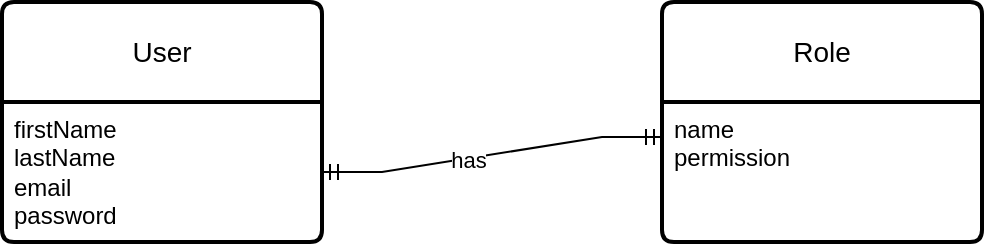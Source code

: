 <mxfile version="24.4.4" type="github" pages="2">
  <diagram name="Page-1" id="_mMFNXKdZ_uoHCR8t7O9">
    <mxGraphModel dx="2182" dy="864" grid="1" gridSize="10" guides="1" tooltips="1" connect="1" arrows="1" fold="1" page="0" pageScale="1" pageWidth="827" pageHeight="1169" math="0" shadow="0">
      <root>
        <mxCell id="0" />
        <mxCell id="1" parent="0" />
        <mxCell id="jU_tTW6st1xBdKcAPlmk-5" value="User" style="swimlane;childLayout=stackLayout;horizontal=1;startSize=50;horizontalStack=0;rounded=1;fontSize=14;fontStyle=0;strokeWidth=2;resizeParent=0;resizeLast=1;shadow=0;dashed=0;align=center;arcSize=4;whiteSpace=wrap;html=1;gradientColor=none;swimlaneFillColor=none;" vertex="1" parent="1">
          <mxGeometry x="-940" y="-80" width="160" height="120" as="geometry" />
        </mxCell>
        <mxCell id="jU_tTW6st1xBdKcAPlmk-6" value="firstName&lt;div&gt;lastName&lt;/div&gt;&lt;div&gt;email&lt;/div&gt;&lt;div&gt;password&lt;/div&gt;" style="align=left;strokeColor=none;fillColor=none;spacingLeft=4;fontSize=12;verticalAlign=top;resizable=0;rotatable=0;part=1;html=1;" vertex="1" parent="jU_tTW6st1xBdKcAPlmk-5">
          <mxGeometry y="50" width="160" height="70" as="geometry" />
        </mxCell>
        <mxCell id="jU_tTW6st1xBdKcAPlmk-7" value="Role" style="swimlane;childLayout=stackLayout;horizontal=1;startSize=50;horizontalStack=0;rounded=1;fontSize=14;fontStyle=0;strokeWidth=2;resizeParent=0;resizeLast=1;shadow=0;dashed=0;align=center;arcSize=4;whiteSpace=wrap;html=1;gradientColor=none;swimlaneFillColor=none;" vertex="1" parent="1">
          <mxGeometry x="-610" y="-80" width="160" height="120" as="geometry" />
        </mxCell>
        <mxCell id="jU_tTW6st1xBdKcAPlmk-8" value="name&lt;div&gt;permission&lt;/div&gt;&lt;div&gt;&lt;br&gt;&lt;/div&gt;" style="align=left;strokeColor=none;fillColor=none;spacingLeft=4;fontSize=12;verticalAlign=top;resizable=0;rotatable=0;part=1;html=1;" vertex="1" parent="jU_tTW6st1xBdKcAPlmk-7">
          <mxGeometry y="50" width="160" height="70" as="geometry" />
        </mxCell>
        <mxCell id="jU_tTW6st1xBdKcAPlmk-9" value="" style="edgeStyle=entityRelationEdgeStyle;fontSize=12;html=1;endArrow=ERmandOne;startArrow=ERmandOne;rounded=0;entryX=0;entryY=0.25;entryDx=0;entryDy=0;exitX=1;exitY=0.5;exitDx=0;exitDy=0;" edge="1" parent="1" source="jU_tTW6st1xBdKcAPlmk-6" target="jU_tTW6st1xBdKcAPlmk-8">
          <mxGeometry width="100" height="100" relative="1" as="geometry">
            <mxPoint x="-740" y="100" as="sourcePoint" />
            <mxPoint x="-640" as="targetPoint" />
          </mxGeometry>
        </mxCell>
        <mxCell id="jU_tTW6st1xBdKcAPlmk-12" value="has" style="edgeLabel;html=1;align=center;verticalAlign=middle;resizable=0;points=[];" vertex="1" connectable="0" parent="jU_tTW6st1xBdKcAPlmk-9">
          <mxGeometry x="-0.151" relative="1" as="geometry">
            <mxPoint y="1" as="offset" />
          </mxGeometry>
        </mxCell>
      </root>
    </mxGraphModel>
  </diagram>
  <diagram id="4kNGGjBUQx6ZxXrsISq1" name="Page-2">
    <mxGraphModel dx="1276" dy="603" grid="1" gridSize="10" guides="1" tooltips="1" connect="1" arrows="1" fold="1" page="1" pageScale="1" pageWidth="827" pageHeight="1169" math="0" shadow="0">
      <root>
        <mxCell id="0" />
        <mxCell id="1" parent="0" />
      </root>
    </mxGraphModel>
  </diagram>
</mxfile>
